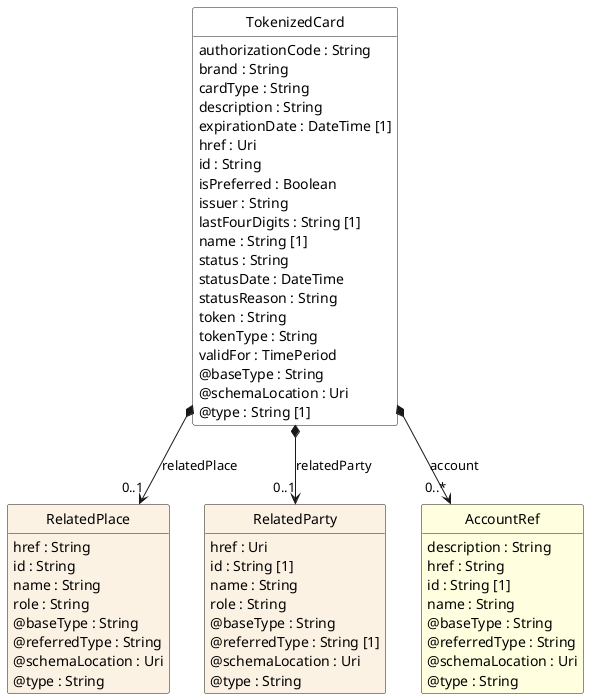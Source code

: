 @startuml
hide circle
hide methods
hide stereotype
show <<Enumeration>> stereotype
skinparam class {
   BackgroundColor<<Enumeration>> #E6F5F7
   BackgroundColor<<Ref>> #FFFFE0
   BackgroundColor<<Pivot>> #FFFFFFF
   BackgroundColor<<SimpleType>> #E2F0DA
   BackgroundColor #FCF2E3
}

class TokenizedCard <<Pivot>> {
    authorizationCode : String
    brand : String
    cardType : String
    description : String
    expirationDate : DateTime [1]
    href : Uri
    id : String
    isPreferred : Boolean
    issuer : String
    lastFourDigits : String [1]
    name : String [1]
    status : String
    statusDate : DateTime
    statusReason : String
    token : String
    tokenType : String
    validFor : TimePeriod
    @baseType : String
    @schemaLocation : Uri
    @type : String [1]
}

class RelatedPlace  {
    href : String
    id : String
    name : String
    role : String
    @baseType : String
    @referredType : String
    @schemaLocation : Uri
    @type : String
}

class RelatedParty  {
    href : Uri
    id : String [1]
    name : String
    role : String
    @baseType : String
    @referredType : String [1]
    @schemaLocation : Uri
    @type : String
}

class AccountRef  <<Ref>> {
    description : String
    href : String
    id : String [1]
    name : String
    @baseType : String
    @referredType : String
    @schemaLocation : Uri
    @type : String
}

TokenizedCard *-->  "0..1" RelatedParty : relatedParty

TokenizedCard *-->  "0..*" AccountRef : account

TokenizedCard *-->  "0..1" RelatedPlace : relatedPlace

@enduml